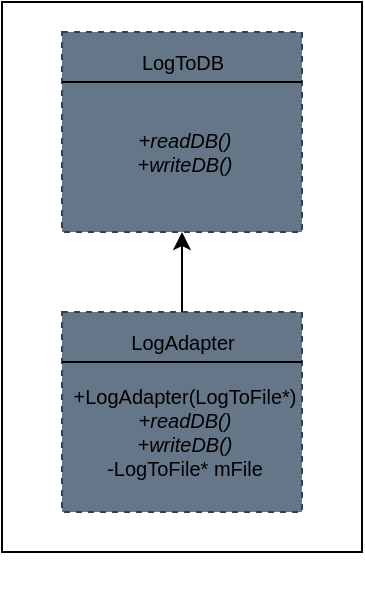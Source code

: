 <mxfile>
    <diagram id="qAygzQmTLxpcZLkCED5N" name="第 1 页">
        <mxGraphModel dx="645" dy="369" grid="1" gridSize="10" guides="1" tooltips="1" connect="1" arrows="1" fold="1" page="1" pageScale="1" pageWidth="827" pageHeight="1169" math="0" shadow="0">
            <root>
                <mxCell id="0"/>
                <mxCell id="1" parent="0"/>
                <mxCell id="16" value="" style="whiteSpace=wrap;html=1;" vertex="1" parent="1">
                    <mxGeometry x="250" y="85" width="180" height="275" as="geometry"/>
                </mxCell>
                <mxCell id="2" value="" style="group" vertex="1" connectable="0" parent="1">
                    <mxGeometry x="280" y="240" width="131" height="100" as="geometry"/>
                </mxCell>
                <mxCell id="3" value="" style="whiteSpace=wrap;html=1;fontSize=10;fillColor=#647687;fontColor=#ffffff;strokeColor=#314354;dashed=1;" vertex="1" parent="2">
                    <mxGeometry width="120" height="100" as="geometry"/>
                </mxCell>
                <mxCell id="4" style="edgeStyle=none;html=1;exitX=0;exitY=0.25;exitDx=0;exitDy=0;entryX=1;entryY=0.25;entryDx=0;entryDy=0;fontSize=10;endArrow=none;endFill=0;" edge="1" parent="2" source="3" target="3">
                    <mxGeometry relative="1" as="geometry"/>
                </mxCell>
                <mxCell id="5" value="LogAdapter" style="text;html=1;align=center;verticalAlign=middle;resizable=0;points=[];autosize=1;strokeColor=none;fillColor=none;fontSize=10;dashed=1;" vertex="1" parent="2">
                    <mxGeometry x="20" width="80" height="30" as="geometry"/>
                </mxCell>
                <mxCell id="6" value="+LogAdapter(LogToFile*)&lt;br&gt;&lt;i&gt;+readDB()&lt;br&gt;+writeDB()&lt;/i&gt;&lt;br&gt;-LogToFile* mFile" style="text;html=1;align=center;verticalAlign=middle;resizable=0;points=[];autosize=1;strokeColor=none;fillColor=none;fontSize=10;dashed=1;" vertex="1" parent="2">
                    <mxGeometry x="-4" y="30" width="130" height="60" as="geometry"/>
                </mxCell>
                <mxCell id="7" value="" style="group" vertex="1" connectable="0" parent="1">
                    <mxGeometry x="280" y="100" width="150" height="290" as="geometry"/>
                </mxCell>
                <mxCell id="8" value="" style="whiteSpace=wrap;html=1;fontSize=10;fillColor=#647687;fontColor=#ffffff;strokeColor=#314354;dashed=1;" vertex="1" parent="7">
                    <mxGeometry width="120" height="100" as="geometry"/>
                </mxCell>
                <mxCell id="9" style="edgeStyle=none;html=1;exitX=0;exitY=0.25;exitDx=0;exitDy=0;entryX=1;entryY=0.25;entryDx=0;entryDy=0;fontSize=10;endArrow=none;endFill=0;" edge="1" parent="7" source="8" target="8">
                    <mxGeometry relative="1" as="geometry"/>
                </mxCell>
                <mxCell id="10" value="LogToDB" style="text;html=1;align=center;verticalAlign=middle;resizable=0;points=[];autosize=1;strokeColor=none;fillColor=none;fontSize=10;dashed=1;" vertex="1" parent="7">
                    <mxGeometry x="30" width="60" height="30" as="geometry"/>
                </mxCell>
                <mxCell id="11" value="&lt;i&gt;+readDB()&lt;br&gt;+writeDB()&lt;/i&gt;" style="text;html=1;align=center;verticalAlign=middle;resizable=0;points=[];autosize=1;strokeColor=none;fillColor=none;fontSize=10;dashed=1;" vertex="1" parent="7">
                    <mxGeometry x="26" y="40" width="70" height="40" as="geometry"/>
                </mxCell>
                <mxCell id="14" style="edgeStyle=none;html=1;entryX=0.5;entryY=1;entryDx=0;entryDy=0;" edge="1" parent="1" source="5" target="8">
                    <mxGeometry relative="1" as="geometry"/>
                </mxCell>
            </root>
        </mxGraphModel>
    </diagram>
</mxfile>